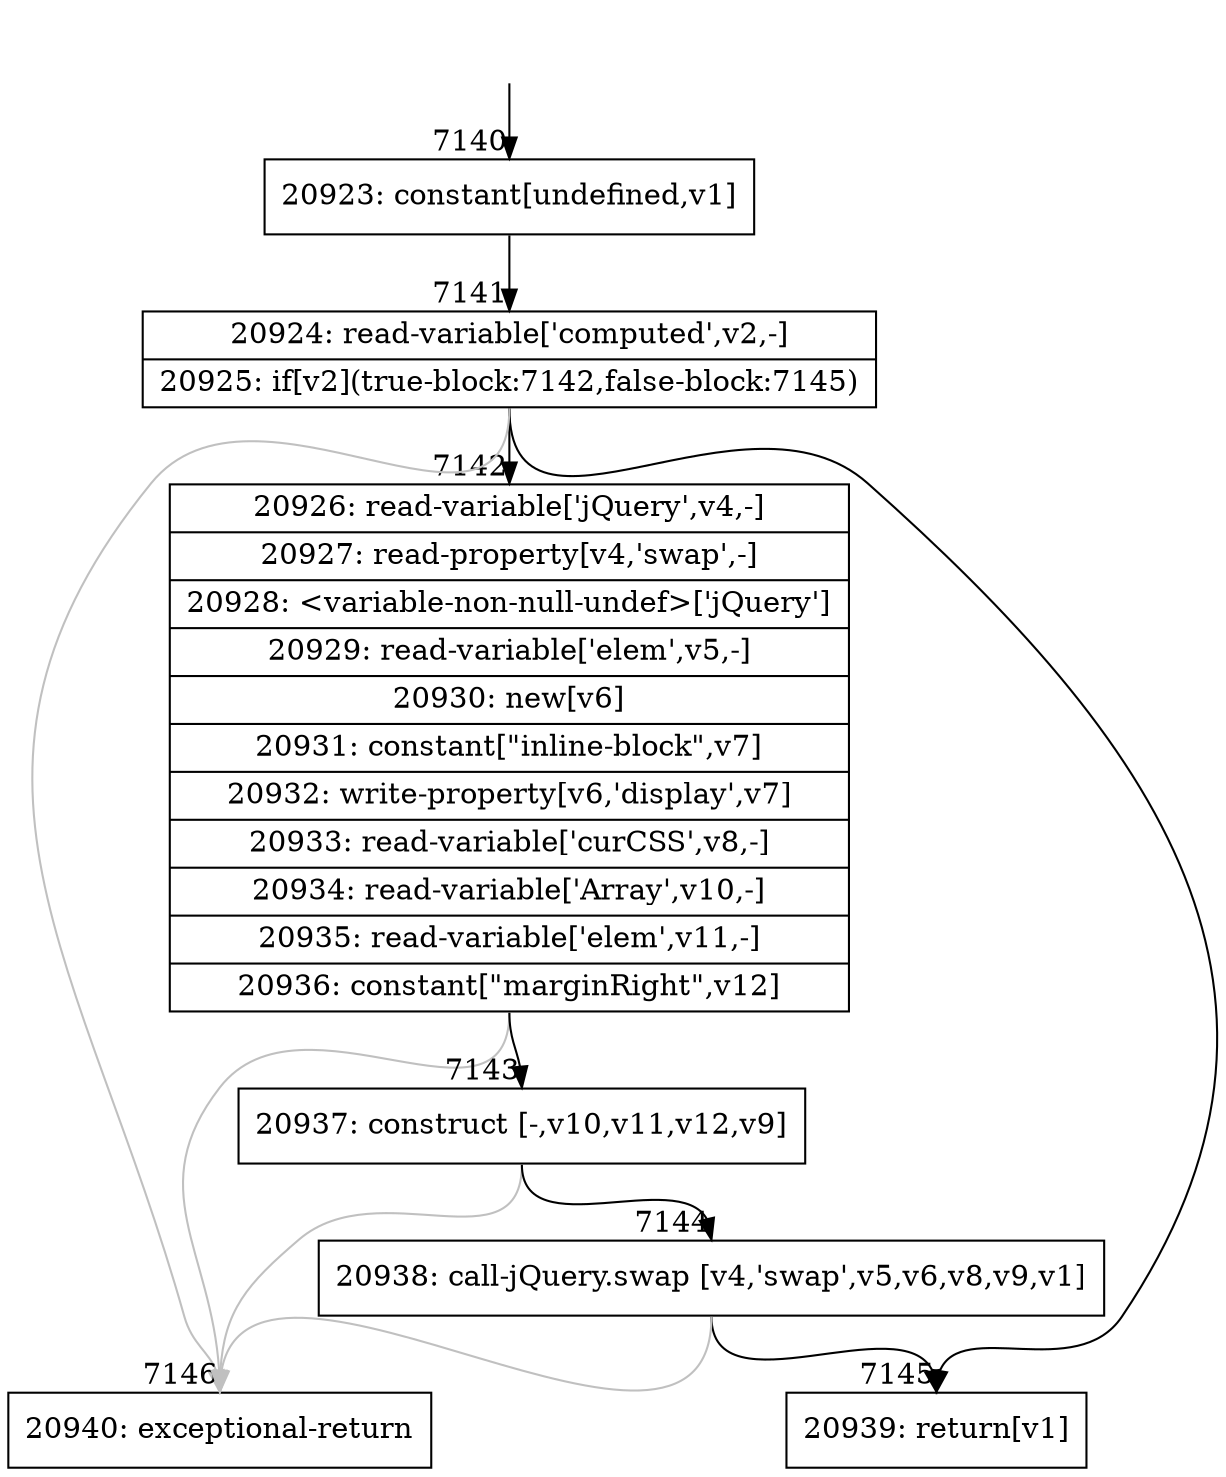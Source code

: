 digraph {
rankdir="TD"
BB_entry446[shape=none,label=""];
BB_entry446 -> BB7140 [tailport=s, headport=n, headlabel="    7140"]
BB7140 [shape=record label="{20923: constant[undefined,v1]}" ] 
BB7140 -> BB7141 [tailport=s, headport=n, headlabel="      7141"]
BB7141 [shape=record label="{20924: read-variable['computed',v2,-]|20925: if[v2](true-block:7142,false-block:7145)}" ] 
BB7141 -> BB7142 [tailport=s, headport=n, headlabel="      7142"]
BB7141 -> BB7145 [tailport=s, headport=n, headlabel="      7145"]
BB7141 -> BB7146 [tailport=s, headport=n, color=gray, headlabel="      7146"]
BB7142 [shape=record label="{20926: read-variable['jQuery',v4,-]|20927: read-property[v4,'swap',-]|20928: \<variable-non-null-undef\>['jQuery']|20929: read-variable['elem',v5,-]|20930: new[v6]|20931: constant[\"inline-block\",v7]|20932: write-property[v6,'display',v7]|20933: read-variable['curCSS',v8,-]|20934: read-variable['Array',v10,-]|20935: read-variable['elem',v11,-]|20936: constant[\"marginRight\",v12]}" ] 
BB7142 -> BB7143 [tailport=s, headport=n, headlabel="      7143"]
BB7142 -> BB7146 [tailport=s, headport=n, color=gray]
BB7143 [shape=record label="{20937: construct [-,v10,v11,v12,v9]}" ] 
BB7143 -> BB7144 [tailport=s, headport=n, headlabel="      7144"]
BB7143 -> BB7146 [tailport=s, headport=n, color=gray]
BB7144 [shape=record label="{20938: call-jQuery.swap [v4,'swap',v5,v6,v8,v9,v1]}" ] 
BB7144 -> BB7145 [tailport=s, headport=n]
BB7144 -> BB7146 [tailport=s, headport=n, color=gray]
BB7145 [shape=record label="{20939: return[v1]}" ] 
BB7146 [shape=record label="{20940: exceptional-return}" ] 
//#$~ 7229
}
